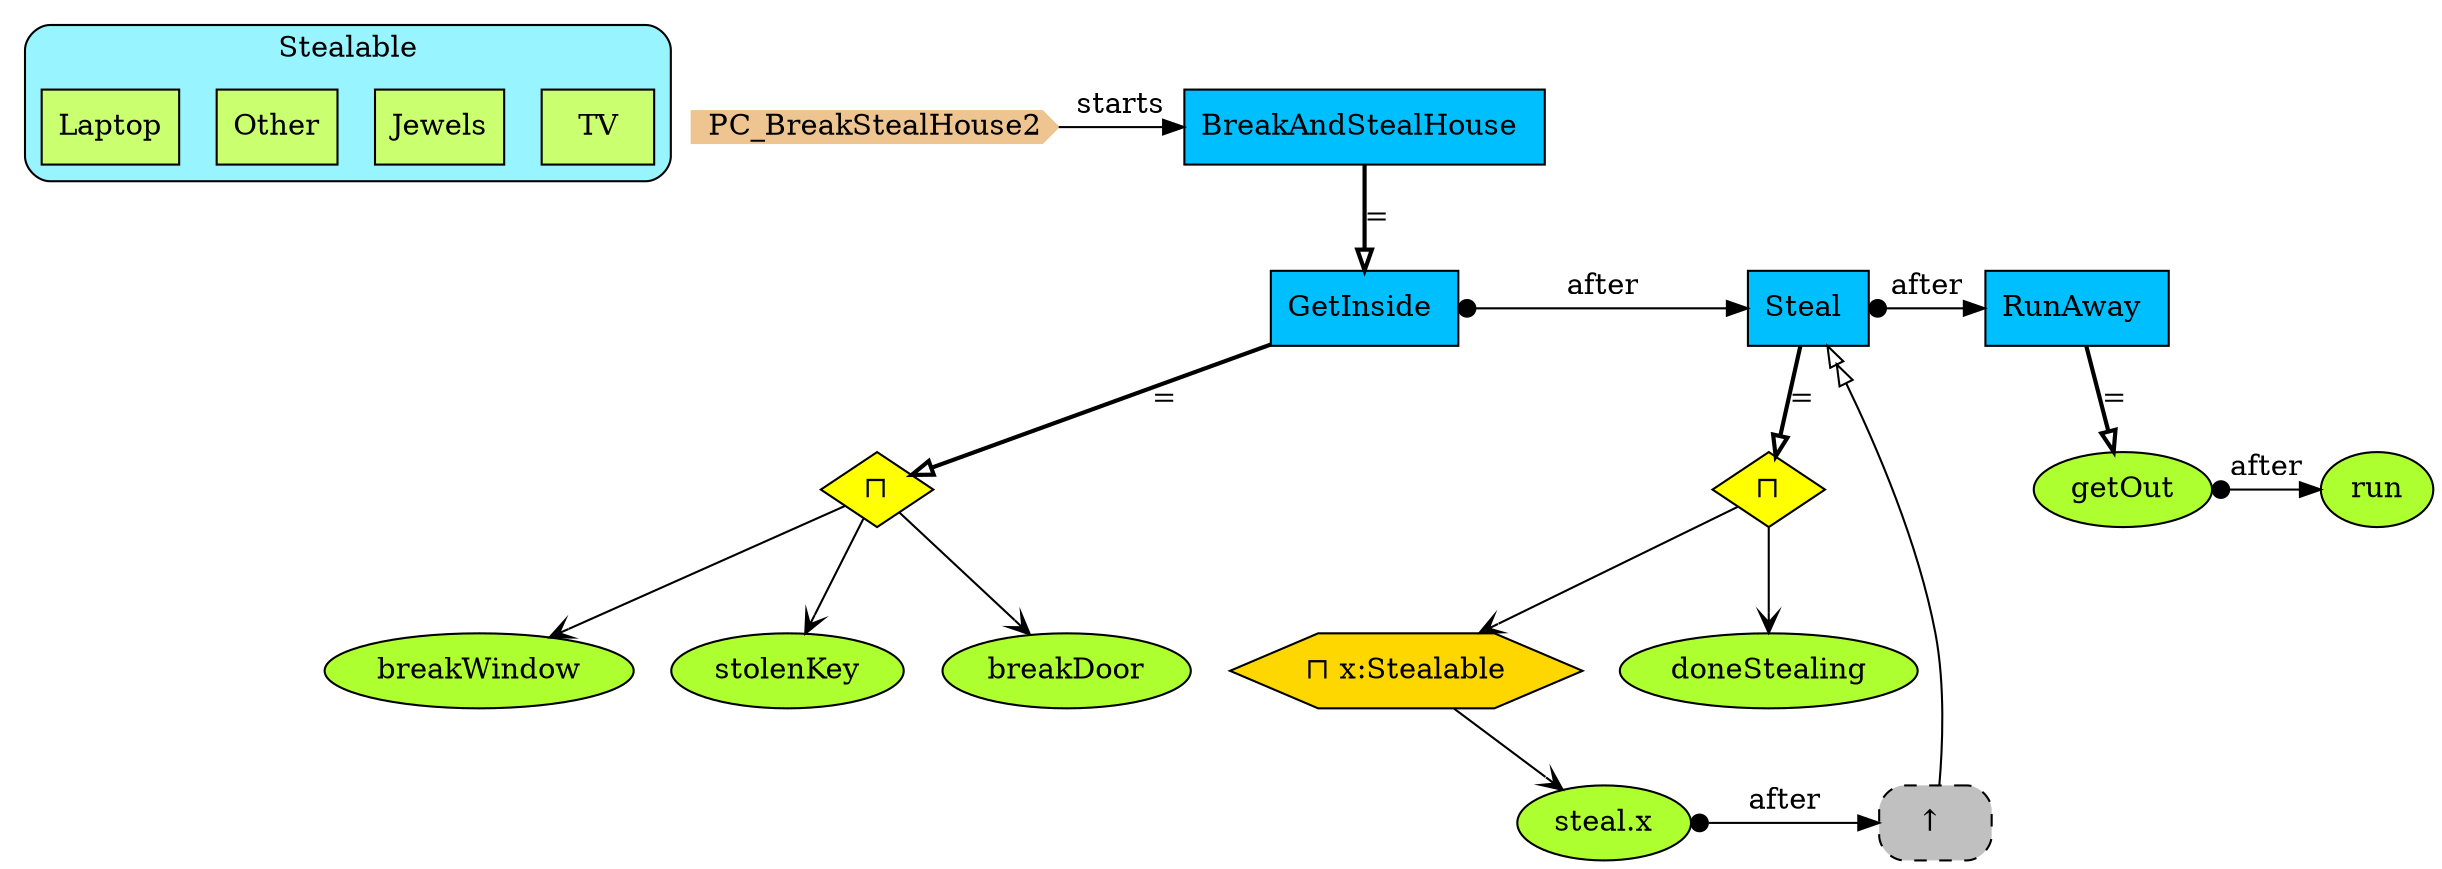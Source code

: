 digraph {
subgraph cluster_Stealable {
style="filled,rounded";
label =Stealable;
fillcolor = cadetblue1;
TV[shape=box,fillcolor=darkolivegreen1,style="filled",label=TV];
Jewels[shape=box,fillcolor=darkolivegreen1,style="filled",label=Jewels];
Other[shape=box,fillcolor=darkolivegreen1,style="filled",label=Other];
Laptop[shape=box,fillcolor=darkolivegreen1,style="filled",label=Laptop];
}


StartN_ [shape = cds,color=burlywood2,style=filled,height=.2,width=.2, label =PC_BreakStealHouse2];
BreakAndStealHouse [shape=box,fillcolor=deepskyblue,style = filled,label="BreakAndStealHouse "];
OpGetInside [shape=diamond,fillcolor=yellow,style=filled,label="⊓"];
breakWindow [shape=ellipse,fillcolor=greenyellow,style=filled,label="breakWindow"];
Steal [shape=box,fillcolor=deepskyblue,style = filled,label="Steal "];
StealO [shape=hexagon,fillcolor=gold1,style=filled,label=<⊓ x:Stealable>];
doneStealing [shape=ellipse,fillcolor=greenyellow,style=filled,label="doneStealing"];
RunAway [shape=box,fillcolor=deepskyblue,style = filled,label="RunAway "];
run [shape=ellipse,fillcolor=greenyellow,style=filled,label="run"];
getOut [shape=ellipse,fillcolor=greenyellow,style=filled,label="getOut"];
RefSteal [shape=rectangle,fillcolor=gray,style="rounded,filled,dashed",label="↑ "];
steal [shape=ellipse,fillcolor=greenyellow,style=filled,label="steal.x"];
OpSteal [shape=diamond,fillcolor=yellow,style=filled,label="⊓"];
stolenKey [shape=ellipse,fillcolor=greenyellow,style=filled,label="stolenKey"];
breakDoor [shape=ellipse,fillcolor=greenyellow,style=filled,label="breakDoor"];
GetInside [shape=box,fillcolor=deepskyblue,style = filled,label="GetInside "];

{rank=same;run,getOut}
{rank=same;RunAway,Steal,GetInside}
{rank=same;RefSteal,steal}
{rank=same;BreakAndStealHouse,StartN_}

getOut->run[arrowtail=dot,dir=both,label="after"];
RefSteal->Steal[arrowhead="normalnormal",fillcolor=white,label=" "];
OpSteal->doneStealing[arrowhead="open"];
StealO->steal[arrowhead="open"];
OpGetInside->stolenKey[arrowhead="open"];
OpGetInside->breakDoor[arrowhead="open"];
OpGetInside->breakWindow[arrowhead="open"];
GetInside->Steal[arrowtail=dot,dir=both,label="after"];
OpSteal->StealO[arrowhead="open"];
steal->RefSteal[arrowtail=dot,dir=both,label="after"];
Steal->RunAway[arrowtail=dot,dir=both,label="after"];
BreakAndStealHouse->GetInside[arrowhead="onormal",penwidth=2,label="="];
Steal->OpSteal[arrowhead="onormal",penwidth=2,label="="];
RunAway->getOut[arrowhead="onormal",penwidth=2,label="="];
GetInside->OpGetInside[arrowhead="onormal",penwidth=2,label="="];
StartN_->BreakAndStealHouse[label="starts"];
}